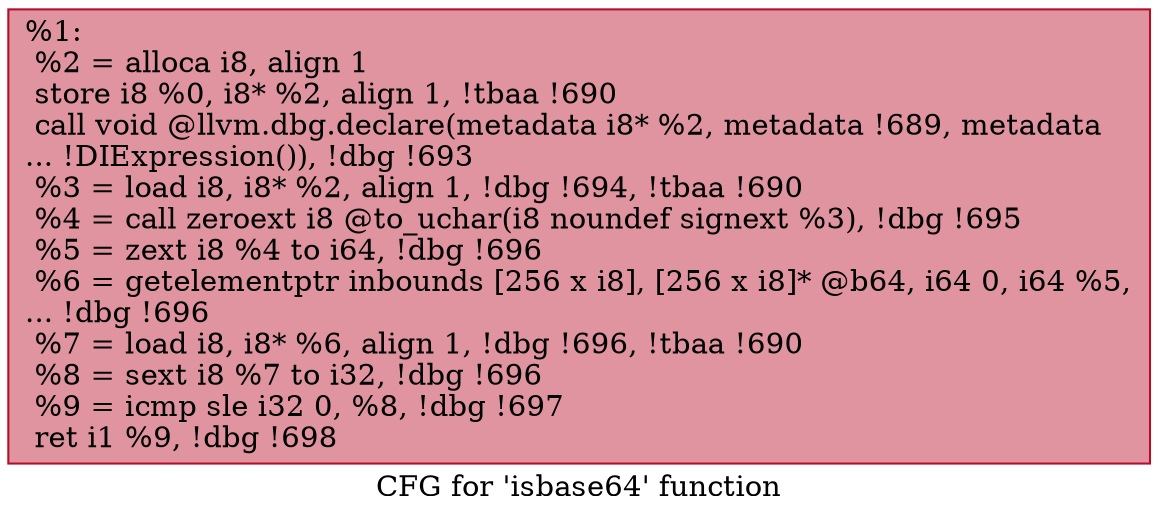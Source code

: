 digraph "CFG for 'isbase64' function" {
	label="CFG for 'isbase64' function";

	Node0x5fc280 [shape=record,color="#b70d28ff", style=filled, fillcolor="#b70d2870",label="{%1:\l  %2 = alloca i8, align 1\l  store i8 %0, i8* %2, align 1, !tbaa !690\l  call void @llvm.dbg.declare(metadata i8* %2, metadata !689, metadata\l... !DIExpression()), !dbg !693\l  %3 = load i8, i8* %2, align 1, !dbg !694, !tbaa !690\l  %4 = call zeroext i8 @to_uchar(i8 noundef signext %3), !dbg !695\l  %5 = zext i8 %4 to i64, !dbg !696\l  %6 = getelementptr inbounds [256 x i8], [256 x i8]* @b64, i64 0, i64 %5,\l... !dbg !696\l  %7 = load i8, i8* %6, align 1, !dbg !696, !tbaa !690\l  %8 = sext i8 %7 to i32, !dbg !696\l  %9 = icmp sle i32 0, %8, !dbg !697\l  ret i1 %9, !dbg !698\l}"];
}
